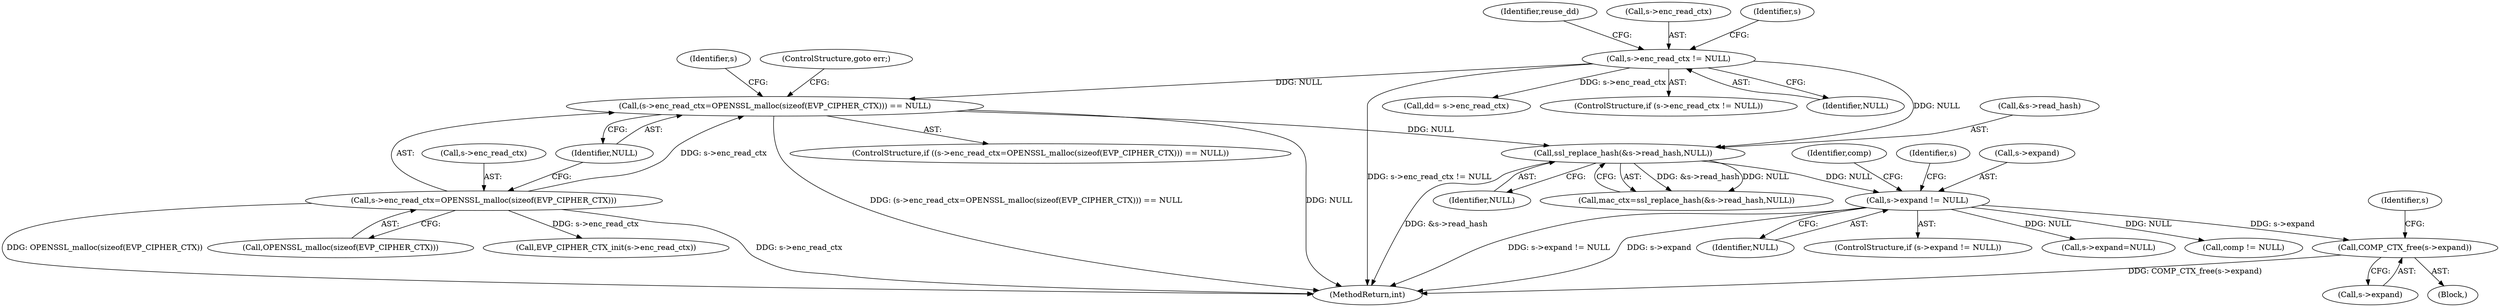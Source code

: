 digraph "0_openssl_34628967f1e65dc8f34e000f0f5518e21afbfc7b_0@API" {
"1000345" [label="(Call,COMP_CTX_free(s->expand))"];
"1000339" [label="(Call,s->expand != NULL)"];
"1000332" [label="(Call,ssl_replace_hash(&s->read_hash,NULL))"];
"1000300" [label="(Call,s->enc_read_ctx != NULL)"];
"1000310" [label="(Call,(s->enc_read_ctx=OPENSSL_malloc(sizeof(EVP_CIPHER_CTX))) == NULL)"];
"1000311" [label="(Call,s->enc_read_ctx=OPENSSL_malloc(sizeof(EVP_CIPHER_CTX)))"];
"1000306" [label="(Identifier,reuse_dd)"];
"1000333" [label="(Call,&s->read_hash)"];
"1000315" [label="(Call,OPENSSL_malloc(sizeof(EVP_CIPHER_CTX)))"];
"1000309" [label="(ControlStructure,if ((s->enc_read_ctx=OPENSSL_malloc(sizeof(EVP_CIPHER_CTX))) == NULL))"];
"1000351" [label="(Identifier,s)"];
"1000340" [label="(Call,s->expand)"];
"1000321" [label="(Call,EVP_CIPHER_CTX_init(s->enc_read_ctx))"];
"1000318" [label="(Identifier,NULL)"];
"1000330" [label="(Call,mac_ctx=ssl_replace_hash(&s->read_hash,NULL))"];
"1000325" [label="(Call,dd= s->enc_read_ctx)"];
"1000345" [label="(Call,COMP_CTX_free(s->expand))"];
"1000301" [label="(Call,s->enc_read_ctx)"];
"1000346" [label="(Call,s->expand)"];
"1000311" [label="(Call,s->enc_read_ctx=OPENSSL_malloc(sizeof(EVP_CIPHER_CTX)))"];
"1000339" [label="(Call,s->expand != NULL)"];
"1000323" [label="(Identifier,s)"];
"1000355" [label="(Call,comp != NULL)"];
"1000299" [label="(ControlStructure,if (s->enc_read_ctx != NULL))"];
"1000313" [label="(Identifier,s)"];
"1000337" [label="(Identifier,NULL)"];
"1000356" [label="(Identifier,comp)"];
"1000319" [label="(ControlStructure,goto err;)"];
"1001081" [label="(MethodReturn,int)"];
"1000332" [label="(Call,ssl_replace_hash(&s->read_hash,NULL))"];
"1000310" [label="(Call,(s->enc_read_ctx=OPENSSL_malloc(sizeof(EVP_CIPHER_CTX))) == NULL)"];
"1000343" [label="(Identifier,NULL)"];
"1000304" [label="(Identifier,NULL)"];
"1000338" [label="(ControlStructure,if (s->expand != NULL))"];
"1000347" [label="(Identifier,s)"];
"1000349" [label="(Call,s->expand=NULL)"];
"1000312" [label="(Call,s->enc_read_ctx)"];
"1000300" [label="(Call,s->enc_read_ctx != NULL)"];
"1000344" [label="(Block,)"];
"1000345" -> "1000344"  [label="AST: "];
"1000345" -> "1000346"  [label="CFG: "];
"1000346" -> "1000345"  [label="AST: "];
"1000351" -> "1000345"  [label="CFG: "];
"1000345" -> "1001081"  [label="DDG: COMP_CTX_free(s->expand)"];
"1000339" -> "1000345"  [label="DDG: s->expand"];
"1000339" -> "1000338"  [label="AST: "];
"1000339" -> "1000343"  [label="CFG: "];
"1000340" -> "1000339"  [label="AST: "];
"1000343" -> "1000339"  [label="AST: "];
"1000347" -> "1000339"  [label="CFG: "];
"1000356" -> "1000339"  [label="CFG: "];
"1000339" -> "1001081"  [label="DDG: s->expand != NULL"];
"1000339" -> "1001081"  [label="DDG: s->expand"];
"1000332" -> "1000339"  [label="DDG: NULL"];
"1000339" -> "1000349"  [label="DDG: NULL"];
"1000339" -> "1000355"  [label="DDG: NULL"];
"1000332" -> "1000330"  [label="AST: "];
"1000332" -> "1000337"  [label="CFG: "];
"1000333" -> "1000332"  [label="AST: "];
"1000337" -> "1000332"  [label="AST: "];
"1000330" -> "1000332"  [label="CFG: "];
"1000332" -> "1001081"  [label="DDG: &s->read_hash"];
"1000332" -> "1000330"  [label="DDG: &s->read_hash"];
"1000332" -> "1000330"  [label="DDG: NULL"];
"1000300" -> "1000332"  [label="DDG: NULL"];
"1000310" -> "1000332"  [label="DDG: NULL"];
"1000300" -> "1000299"  [label="AST: "];
"1000300" -> "1000304"  [label="CFG: "];
"1000301" -> "1000300"  [label="AST: "];
"1000304" -> "1000300"  [label="AST: "];
"1000306" -> "1000300"  [label="CFG: "];
"1000313" -> "1000300"  [label="CFG: "];
"1000300" -> "1001081"  [label="DDG: s->enc_read_ctx != NULL"];
"1000300" -> "1000310"  [label="DDG: NULL"];
"1000300" -> "1000325"  [label="DDG: s->enc_read_ctx"];
"1000310" -> "1000309"  [label="AST: "];
"1000310" -> "1000318"  [label="CFG: "];
"1000311" -> "1000310"  [label="AST: "];
"1000318" -> "1000310"  [label="AST: "];
"1000319" -> "1000310"  [label="CFG: "];
"1000323" -> "1000310"  [label="CFG: "];
"1000310" -> "1001081"  [label="DDG: (s->enc_read_ctx=OPENSSL_malloc(sizeof(EVP_CIPHER_CTX))) == NULL"];
"1000310" -> "1001081"  [label="DDG: NULL"];
"1000311" -> "1000310"  [label="DDG: s->enc_read_ctx"];
"1000311" -> "1000315"  [label="CFG: "];
"1000312" -> "1000311"  [label="AST: "];
"1000315" -> "1000311"  [label="AST: "];
"1000318" -> "1000311"  [label="CFG: "];
"1000311" -> "1001081"  [label="DDG: s->enc_read_ctx"];
"1000311" -> "1001081"  [label="DDG: OPENSSL_malloc(sizeof(EVP_CIPHER_CTX))"];
"1000311" -> "1000321"  [label="DDG: s->enc_read_ctx"];
}
